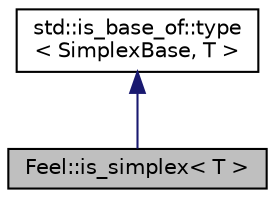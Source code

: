 digraph "Feel::is_simplex&lt; T &gt;"
{
 // LATEX_PDF_SIZE
  edge [fontname="Helvetica",fontsize="10",labelfontname="Helvetica",labelfontsize="10"];
  node [fontname="Helvetica",fontsize="10",shape=record];
  Node1 [label="Feel::is_simplex\< T \>",height=0.2,width=0.4,color="black", fillcolor="grey75", style="filled", fontcolor="black",tooltip=" "];
  Node2 -> Node1 [dir="back",color="midnightblue",fontsize="10",style="solid",fontname="Helvetica"];
  Node2 [label="std::is_base_of::type\l\< SimplexBase, T \>",height=0.2,width=0.4,color="black", fillcolor="white", style="filled",URL="$classstd_1_1is__base__of_1_1type.html",tooltip=" "];
}
